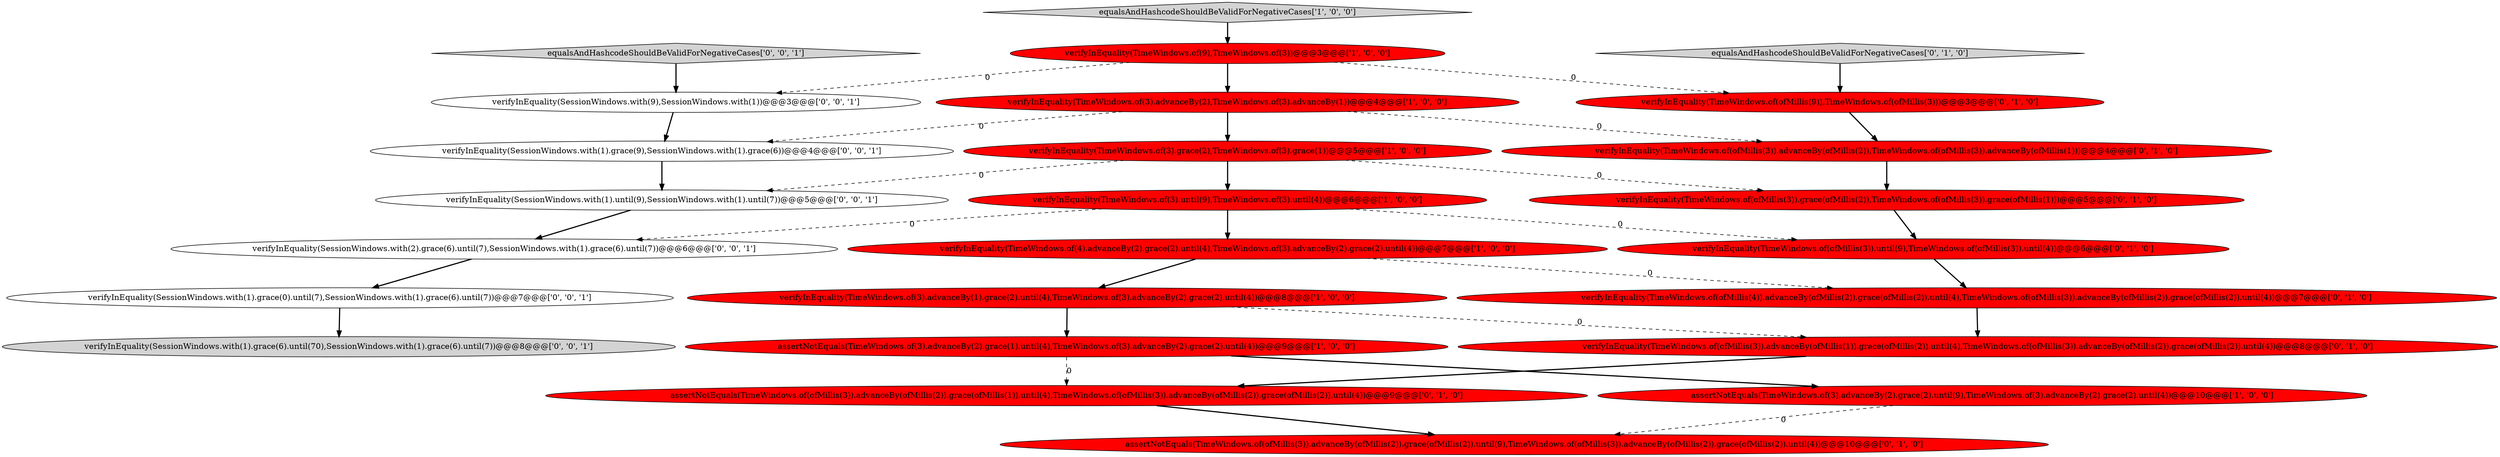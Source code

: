 digraph {
20 [style = filled, label = "verifyInEquality(SessionWindows.with(1).until(9),SessionWindows.with(1).until(7))@@@5@@@['0', '0', '1']", fillcolor = white, shape = ellipse image = "AAA0AAABBB3BBB"];
18 [style = filled, label = "verifyInEquality(SessionWindows.with(1).grace(0).until(7),SessionWindows.with(1).grace(6).until(7))@@@7@@@['0', '0', '1']", fillcolor = white, shape = ellipse image = "AAA0AAABBB3BBB"];
4 [style = filled, label = "verifyInEquality(TimeWindows.of(3).grace(2),TimeWindows.of(3).grace(1))@@@5@@@['1', '0', '0']", fillcolor = red, shape = ellipse image = "AAA1AAABBB1BBB"];
11 [style = filled, label = "verifyInEquality(TimeWindows.of(ofMillis(9)),TimeWindows.of(ofMillis(3)))@@@3@@@['0', '1', '0']", fillcolor = red, shape = ellipse image = "AAA1AAABBB2BBB"];
5 [style = filled, label = "verifyInEquality(TimeWindows.of(3).until(9),TimeWindows.of(3).until(4))@@@6@@@['1', '0', '0']", fillcolor = red, shape = ellipse image = "AAA1AAABBB1BBB"];
7 [style = filled, label = "verifyInEquality(TimeWindows.of(4).advanceBy(2).grace(2).until(4),TimeWindows.of(3).advanceBy(2).grace(2).until(4))@@@7@@@['1', '0', '0']", fillcolor = red, shape = ellipse image = "AAA1AAABBB1BBB"];
24 [style = filled, label = "verifyInEquality(SessionWindows.with(2).grace(6).until(7),SessionWindows.with(1).grace(6).until(7))@@@6@@@['0', '0', '1']", fillcolor = white, shape = ellipse image = "AAA0AAABBB3BBB"];
3 [style = filled, label = "equalsAndHashcodeShouldBeValidForNegativeCases['1', '0', '0']", fillcolor = lightgray, shape = diamond image = "AAA0AAABBB1BBB"];
1 [style = filled, label = "verifyInEquality(TimeWindows.of(9),TimeWindows.of(3))@@@3@@@['1', '0', '0']", fillcolor = red, shape = ellipse image = "AAA1AAABBB1BBB"];
17 [style = filled, label = "assertNotEquals(TimeWindows.of(ofMillis(3)).advanceBy(ofMillis(2)).grace(ofMillis(2)).until(9),TimeWindows.of(ofMillis(3)).advanceBy(ofMillis(2)).grace(ofMillis(2)).until(4))@@@10@@@['0', '1', '0']", fillcolor = red, shape = ellipse image = "AAA1AAABBB2BBB"];
14 [style = filled, label = "verifyInEquality(TimeWindows.of(ofMillis(3)).grace(ofMillis(2)),TimeWindows.of(ofMillis(3)).grace(ofMillis(1)))@@@5@@@['0', '1', '0']", fillcolor = red, shape = ellipse image = "AAA1AAABBB2BBB"];
16 [style = filled, label = "verifyInEquality(TimeWindows.of(ofMillis(3)).until(9),TimeWindows.of(ofMillis(3)).until(4))@@@6@@@['0', '1', '0']", fillcolor = red, shape = ellipse image = "AAA1AAABBB2BBB"];
10 [style = filled, label = "equalsAndHashcodeShouldBeValidForNegativeCases['0', '1', '0']", fillcolor = lightgray, shape = diamond image = "AAA0AAABBB2BBB"];
13 [style = filled, label = "verifyInEquality(TimeWindows.of(ofMillis(3)).advanceBy(ofMillis(1)).grace(ofMillis(2)).until(4),TimeWindows.of(ofMillis(3)).advanceBy(ofMillis(2)).grace(ofMillis(2)).until(4))@@@8@@@['0', '1', '0']", fillcolor = red, shape = ellipse image = "AAA1AAABBB2BBB"];
15 [style = filled, label = "verifyInEquality(TimeWindows.of(ofMillis(4)).advanceBy(ofMillis(2)).grace(ofMillis(2)).until(4),TimeWindows.of(ofMillis(3)).advanceBy(ofMillis(2)).grace(ofMillis(2)).until(4))@@@7@@@['0', '1', '0']", fillcolor = red, shape = ellipse image = "AAA1AAABBB2BBB"];
12 [style = filled, label = "verifyInEquality(TimeWindows.of(ofMillis(3)).advanceBy(ofMillis(2)),TimeWindows.of(ofMillis(3)).advanceBy(ofMillis(1)))@@@4@@@['0', '1', '0']", fillcolor = red, shape = ellipse image = "AAA1AAABBB2BBB"];
8 [style = filled, label = "assertNotEquals(TimeWindows.of(3).advanceBy(2).grace(2).until(9),TimeWindows.of(3).advanceBy(2).grace(2).until(4))@@@10@@@['1', '0', '0']", fillcolor = red, shape = ellipse image = "AAA1AAABBB1BBB"];
22 [style = filled, label = "equalsAndHashcodeShouldBeValidForNegativeCases['0', '0', '1']", fillcolor = lightgray, shape = diamond image = "AAA0AAABBB3BBB"];
6 [style = filled, label = "verifyInEquality(TimeWindows.of(3).advanceBy(2),TimeWindows.of(3).advanceBy(1))@@@4@@@['1', '0', '0']", fillcolor = red, shape = ellipse image = "AAA1AAABBB1BBB"];
21 [style = filled, label = "verifyInEquality(SessionWindows.with(9),SessionWindows.with(1))@@@3@@@['0', '0', '1']", fillcolor = white, shape = ellipse image = "AAA0AAABBB3BBB"];
9 [style = filled, label = "assertNotEquals(TimeWindows.of(ofMillis(3)).advanceBy(ofMillis(2)).grace(ofMillis(1)).until(4),TimeWindows.of(ofMillis(3)).advanceBy(ofMillis(2)).grace(ofMillis(2)).until(4))@@@9@@@['0', '1', '0']", fillcolor = red, shape = ellipse image = "AAA1AAABBB2BBB"];
0 [style = filled, label = "assertNotEquals(TimeWindows.of(3).advanceBy(2).grace(1).until(4),TimeWindows.of(3).advanceBy(2).grace(2).until(4))@@@9@@@['1', '0', '0']", fillcolor = red, shape = ellipse image = "AAA1AAABBB1BBB"];
23 [style = filled, label = "verifyInEquality(SessionWindows.with(1).grace(6).until(70),SessionWindows.with(1).grace(6).until(7))@@@8@@@['0', '0', '1']", fillcolor = lightgray, shape = ellipse image = "AAA0AAABBB3BBB"];
19 [style = filled, label = "verifyInEquality(SessionWindows.with(1).grace(9),SessionWindows.with(1).grace(6))@@@4@@@['0', '0', '1']", fillcolor = white, shape = ellipse image = "AAA0AAABBB3BBB"];
2 [style = filled, label = "verifyInEquality(TimeWindows.of(3).advanceBy(1).grace(2).until(4),TimeWindows.of(3).advanceBy(2).grace(2).until(4))@@@8@@@['1', '0', '0']", fillcolor = red, shape = ellipse image = "AAA1AAABBB1BBB"];
14->16 [style = bold, label=""];
16->15 [style = bold, label=""];
15->13 [style = bold, label=""];
18->23 [style = bold, label=""];
3->1 [style = bold, label=""];
21->19 [style = bold, label=""];
19->20 [style = bold, label=""];
5->24 [style = dashed, label="0"];
22->21 [style = bold, label=""];
9->17 [style = bold, label=""];
11->12 [style = bold, label=""];
1->21 [style = dashed, label="0"];
24->18 [style = bold, label=""];
6->12 [style = dashed, label="0"];
5->16 [style = dashed, label="0"];
6->4 [style = bold, label=""];
2->0 [style = bold, label=""];
1->6 [style = bold, label=""];
4->20 [style = dashed, label="0"];
7->2 [style = bold, label=""];
1->11 [style = dashed, label="0"];
2->13 [style = dashed, label="0"];
6->19 [style = dashed, label="0"];
12->14 [style = bold, label=""];
0->8 [style = bold, label=""];
7->15 [style = dashed, label="0"];
8->17 [style = dashed, label="0"];
5->7 [style = bold, label=""];
4->14 [style = dashed, label="0"];
13->9 [style = bold, label=""];
0->9 [style = dashed, label="0"];
20->24 [style = bold, label=""];
4->5 [style = bold, label=""];
10->11 [style = bold, label=""];
}
